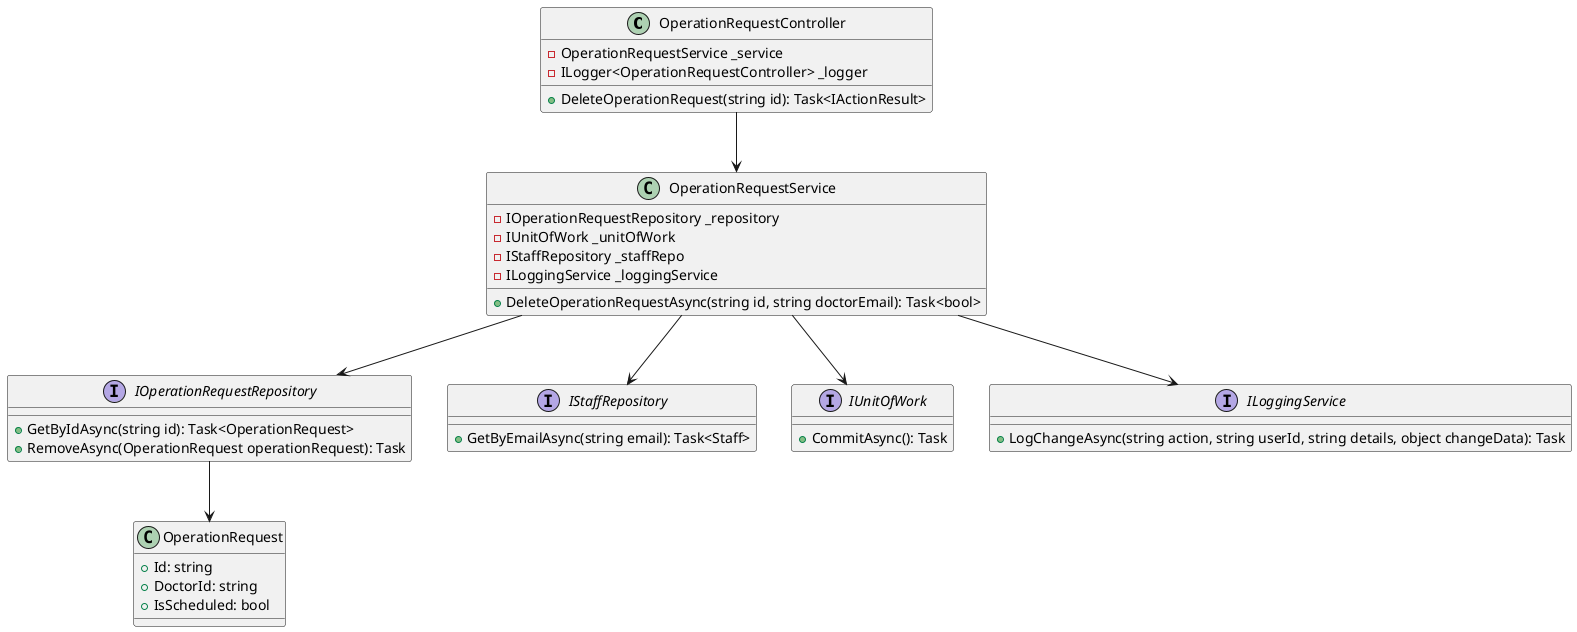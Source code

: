 @startuml
class OperationRequestController {
  - OperationRequestService _service
  - ILogger<OperationRequestController> _logger
  + DeleteOperationRequest(string id): Task<IActionResult>
}

class OperationRequestService {
  - IOperationRequestRepository _repository
  - IUnitOfWork _unitOfWork
  - IStaffRepository _staffRepo
  - ILoggingService _loggingService
  + DeleteOperationRequestAsync(string id, string doctorEmail): Task<bool>
}

interface IOperationRequestRepository {
  + GetByIdAsync(string id): Task<OperationRequest>
  + RemoveAsync(OperationRequest operationRequest): Task
}

interface IStaffRepository {
  + GetByEmailAsync(string email): Task<Staff>
}

class OperationRequest {
  + Id: string
  + DoctorId: string
  + IsScheduled: bool
}

interface IUnitOfWork {
  + CommitAsync(): Task
}

interface ILoggingService {
  + LogChangeAsync(string action, string userId, string details, object changeData): Task
}

OperationRequestController --> OperationRequestService
OperationRequestService --> IOperationRequestRepository
OperationRequestService --> IStaffRepository
OperationRequestService --> IUnitOfWork
OperationRequestService --> ILoggingService
IOperationRequestRepository --> OperationRequest

@enduml
